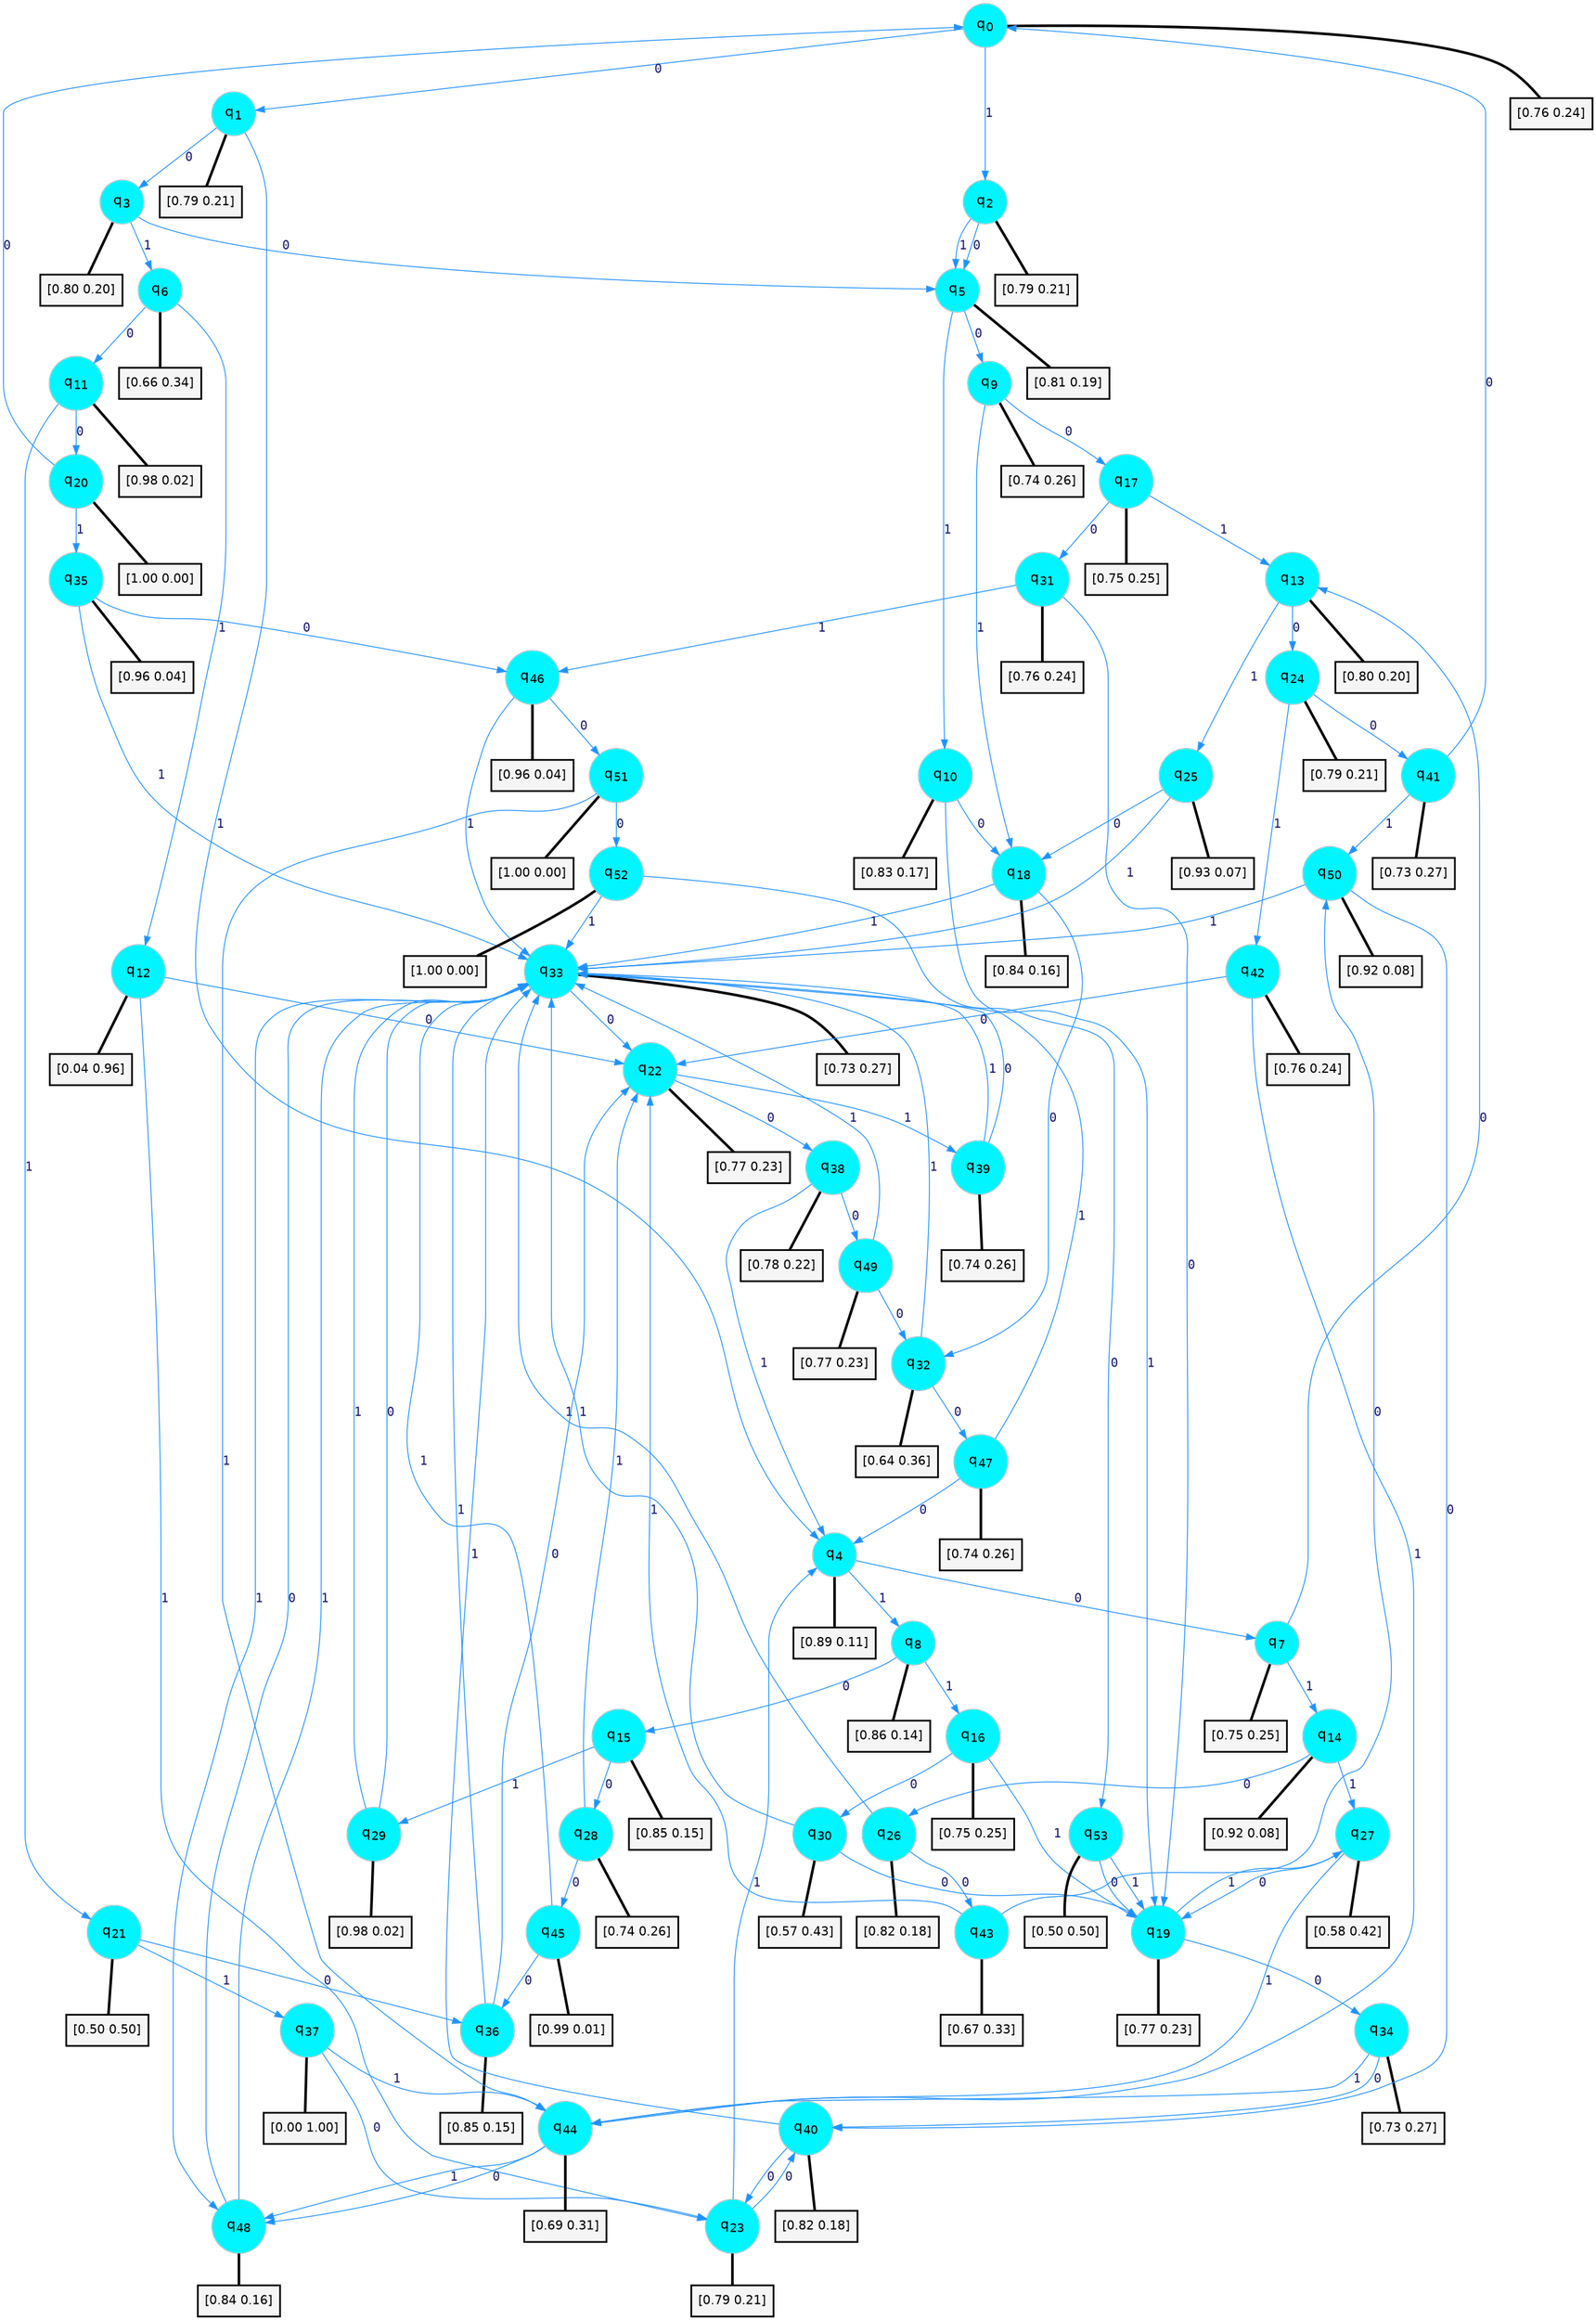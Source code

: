 digraph G {
graph [
bgcolor=transparent, dpi=300, rankdir=TD, size="40,25"];
node [
color=gray, fillcolor=turquoise1, fontcolor=black, fontname=Helvetica, fontsize=16, fontweight=bold, shape=circle, style=filled];
edge [
arrowsize=1, color=dodgerblue1, fontcolor=midnightblue, fontname=courier, fontweight=bold, penwidth=1, style=solid, weight=20];
0[label=<q<SUB>0</SUB>>];
1[label=<q<SUB>1</SUB>>];
2[label=<q<SUB>2</SUB>>];
3[label=<q<SUB>3</SUB>>];
4[label=<q<SUB>4</SUB>>];
5[label=<q<SUB>5</SUB>>];
6[label=<q<SUB>6</SUB>>];
7[label=<q<SUB>7</SUB>>];
8[label=<q<SUB>8</SUB>>];
9[label=<q<SUB>9</SUB>>];
10[label=<q<SUB>10</SUB>>];
11[label=<q<SUB>11</SUB>>];
12[label=<q<SUB>12</SUB>>];
13[label=<q<SUB>13</SUB>>];
14[label=<q<SUB>14</SUB>>];
15[label=<q<SUB>15</SUB>>];
16[label=<q<SUB>16</SUB>>];
17[label=<q<SUB>17</SUB>>];
18[label=<q<SUB>18</SUB>>];
19[label=<q<SUB>19</SUB>>];
20[label=<q<SUB>20</SUB>>];
21[label=<q<SUB>21</SUB>>];
22[label=<q<SUB>22</SUB>>];
23[label=<q<SUB>23</SUB>>];
24[label=<q<SUB>24</SUB>>];
25[label=<q<SUB>25</SUB>>];
26[label=<q<SUB>26</SUB>>];
27[label=<q<SUB>27</SUB>>];
28[label=<q<SUB>28</SUB>>];
29[label=<q<SUB>29</SUB>>];
30[label=<q<SUB>30</SUB>>];
31[label=<q<SUB>31</SUB>>];
32[label=<q<SUB>32</SUB>>];
33[label=<q<SUB>33</SUB>>];
34[label=<q<SUB>34</SUB>>];
35[label=<q<SUB>35</SUB>>];
36[label=<q<SUB>36</SUB>>];
37[label=<q<SUB>37</SUB>>];
38[label=<q<SUB>38</SUB>>];
39[label=<q<SUB>39</SUB>>];
40[label=<q<SUB>40</SUB>>];
41[label=<q<SUB>41</SUB>>];
42[label=<q<SUB>42</SUB>>];
43[label=<q<SUB>43</SUB>>];
44[label=<q<SUB>44</SUB>>];
45[label=<q<SUB>45</SUB>>];
46[label=<q<SUB>46</SUB>>];
47[label=<q<SUB>47</SUB>>];
48[label=<q<SUB>48</SUB>>];
49[label=<q<SUB>49</SUB>>];
50[label=<q<SUB>50</SUB>>];
51[label=<q<SUB>51</SUB>>];
52[label=<q<SUB>52</SUB>>];
53[label=<q<SUB>53</SUB>>];
54[label="[0.76 0.24]", shape=box,fontcolor=black, fontname=Helvetica, fontsize=14, penwidth=2, fillcolor=whitesmoke,color=black];
55[label="[0.79 0.21]", shape=box,fontcolor=black, fontname=Helvetica, fontsize=14, penwidth=2, fillcolor=whitesmoke,color=black];
56[label="[0.79 0.21]", shape=box,fontcolor=black, fontname=Helvetica, fontsize=14, penwidth=2, fillcolor=whitesmoke,color=black];
57[label="[0.80 0.20]", shape=box,fontcolor=black, fontname=Helvetica, fontsize=14, penwidth=2, fillcolor=whitesmoke,color=black];
58[label="[0.89 0.11]", shape=box,fontcolor=black, fontname=Helvetica, fontsize=14, penwidth=2, fillcolor=whitesmoke,color=black];
59[label="[0.81 0.19]", shape=box,fontcolor=black, fontname=Helvetica, fontsize=14, penwidth=2, fillcolor=whitesmoke,color=black];
60[label="[0.66 0.34]", shape=box,fontcolor=black, fontname=Helvetica, fontsize=14, penwidth=2, fillcolor=whitesmoke,color=black];
61[label="[0.75 0.25]", shape=box,fontcolor=black, fontname=Helvetica, fontsize=14, penwidth=2, fillcolor=whitesmoke,color=black];
62[label="[0.86 0.14]", shape=box,fontcolor=black, fontname=Helvetica, fontsize=14, penwidth=2, fillcolor=whitesmoke,color=black];
63[label="[0.74 0.26]", shape=box,fontcolor=black, fontname=Helvetica, fontsize=14, penwidth=2, fillcolor=whitesmoke,color=black];
64[label="[0.83 0.17]", shape=box,fontcolor=black, fontname=Helvetica, fontsize=14, penwidth=2, fillcolor=whitesmoke,color=black];
65[label="[0.98 0.02]", shape=box,fontcolor=black, fontname=Helvetica, fontsize=14, penwidth=2, fillcolor=whitesmoke,color=black];
66[label="[0.04 0.96]", shape=box,fontcolor=black, fontname=Helvetica, fontsize=14, penwidth=2, fillcolor=whitesmoke,color=black];
67[label="[0.80 0.20]", shape=box,fontcolor=black, fontname=Helvetica, fontsize=14, penwidth=2, fillcolor=whitesmoke,color=black];
68[label="[0.92 0.08]", shape=box,fontcolor=black, fontname=Helvetica, fontsize=14, penwidth=2, fillcolor=whitesmoke,color=black];
69[label="[0.85 0.15]", shape=box,fontcolor=black, fontname=Helvetica, fontsize=14, penwidth=2, fillcolor=whitesmoke,color=black];
70[label="[0.75 0.25]", shape=box,fontcolor=black, fontname=Helvetica, fontsize=14, penwidth=2, fillcolor=whitesmoke,color=black];
71[label="[0.75 0.25]", shape=box,fontcolor=black, fontname=Helvetica, fontsize=14, penwidth=2, fillcolor=whitesmoke,color=black];
72[label="[0.84 0.16]", shape=box,fontcolor=black, fontname=Helvetica, fontsize=14, penwidth=2, fillcolor=whitesmoke,color=black];
73[label="[0.77 0.23]", shape=box,fontcolor=black, fontname=Helvetica, fontsize=14, penwidth=2, fillcolor=whitesmoke,color=black];
74[label="[1.00 0.00]", shape=box,fontcolor=black, fontname=Helvetica, fontsize=14, penwidth=2, fillcolor=whitesmoke,color=black];
75[label="[0.50 0.50]", shape=box,fontcolor=black, fontname=Helvetica, fontsize=14, penwidth=2, fillcolor=whitesmoke,color=black];
76[label="[0.77 0.23]", shape=box,fontcolor=black, fontname=Helvetica, fontsize=14, penwidth=2, fillcolor=whitesmoke,color=black];
77[label="[0.79 0.21]", shape=box,fontcolor=black, fontname=Helvetica, fontsize=14, penwidth=2, fillcolor=whitesmoke,color=black];
78[label="[0.79 0.21]", shape=box,fontcolor=black, fontname=Helvetica, fontsize=14, penwidth=2, fillcolor=whitesmoke,color=black];
79[label="[0.93 0.07]", shape=box,fontcolor=black, fontname=Helvetica, fontsize=14, penwidth=2, fillcolor=whitesmoke,color=black];
80[label="[0.82 0.18]", shape=box,fontcolor=black, fontname=Helvetica, fontsize=14, penwidth=2, fillcolor=whitesmoke,color=black];
81[label="[0.58 0.42]", shape=box,fontcolor=black, fontname=Helvetica, fontsize=14, penwidth=2, fillcolor=whitesmoke,color=black];
82[label="[0.74 0.26]", shape=box,fontcolor=black, fontname=Helvetica, fontsize=14, penwidth=2, fillcolor=whitesmoke,color=black];
83[label="[0.98 0.02]", shape=box,fontcolor=black, fontname=Helvetica, fontsize=14, penwidth=2, fillcolor=whitesmoke,color=black];
84[label="[0.57 0.43]", shape=box,fontcolor=black, fontname=Helvetica, fontsize=14, penwidth=2, fillcolor=whitesmoke,color=black];
85[label="[0.76 0.24]", shape=box,fontcolor=black, fontname=Helvetica, fontsize=14, penwidth=2, fillcolor=whitesmoke,color=black];
86[label="[0.64 0.36]", shape=box,fontcolor=black, fontname=Helvetica, fontsize=14, penwidth=2, fillcolor=whitesmoke,color=black];
87[label="[0.73 0.27]", shape=box,fontcolor=black, fontname=Helvetica, fontsize=14, penwidth=2, fillcolor=whitesmoke,color=black];
88[label="[0.73 0.27]", shape=box,fontcolor=black, fontname=Helvetica, fontsize=14, penwidth=2, fillcolor=whitesmoke,color=black];
89[label="[0.96 0.04]", shape=box,fontcolor=black, fontname=Helvetica, fontsize=14, penwidth=2, fillcolor=whitesmoke,color=black];
90[label="[0.85 0.15]", shape=box,fontcolor=black, fontname=Helvetica, fontsize=14, penwidth=2, fillcolor=whitesmoke,color=black];
91[label="[0.00 1.00]", shape=box,fontcolor=black, fontname=Helvetica, fontsize=14, penwidth=2, fillcolor=whitesmoke,color=black];
92[label="[0.78 0.22]", shape=box,fontcolor=black, fontname=Helvetica, fontsize=14, penwidth=2, fillcolor=whitesmoke,color=black];
93[label="[0.74 0.26]", shape=box,fontcolor=black, fontname=Helvetica, fontsize=14, penwidth=2, fillcolor=whitesmoke,color=black];
94[label="[0.82 0.18]", shape=box,fontcolor=black, fontname=Helvetica, fontsize=14, penwidth=2, fillcolor=whitesmoke,color=black];
95[label="[0.73 0.27]", shape=box,fontcolor=black, fontname=Helvetica, fontsize=14, penwidth=2, fillcolor=whitesmoke,color=black];
96[label="[0.76 0.24]", shape=box,fontcolor=black, fontname=Helvetica, fontsize=14, penwidth=2, fillcolor=whitesmoke,color=black];
97[label="[0.67 0.33]", shape=box,fontcolor=black, fontname=Helvetica, fontsize=14, penwidth=2, fillcolor=whitesmoke,color=black];
98[label="[0.69 0.31]", shape=box,fontcolor=black, fontname=Helvetica, fontsize=14, penwidth=2, fillcolor=whitesmoke,color=black];
99[label="[0.99 0.01]", shape=box,fontcolor=black, fontname=Helvetica, fontsize=14, penwidth=2, fillcolor=whitesmoke,color=black];
100[label="[0.96 0.04]", shape=box,fontcolor=black, fontname=Helvetica, fontsize=14, penwidth=2, fillcolor=whitesmoke,color=black];
101[label="[0.74 0.26]", shape=box,fontcolor=black, fontname=Helvetica, fontsize=14, penwidth=2, fillcolor=whitesmoke,color=black];
102[label="[0.84 0.16]", shape=box,fontcolor=black, fontname=Helvetica, fontsize=14, penwidth=2, fillcolor=whitesmoke,color=black];
103[label="[0.77 0.23]", shape=box,fontcolor=black, fontname=Helvetica, fontsize=14, penwidth=2, fillcolor=whitesmoke,color=black];
104[label="[0.92 0.08]", shape=box,fontcolor=black, fontname=Helvetica, fontsize=14, penwidth=2, fillcolor=whitesmoke,color=black];
105[label="[1.00 0.00]", shape=box,fontcolor=black, fontname=Helvetica, fontsize=14, penwidth=2, fillcolor=whitesmoke,color=black];
106[label="[1.00 0.00]", shape=box,fontcolor=black, fontname=Helvetica, fontsize=14, penwidth=2, fillcolor=whitesmoke,color=black];
107[label="[0.50 0.50]", shape=box,fontcolor=black, fontname=Helvetica, fontsize=14, penwidth=2, fillcolor=whitesmoke,color=black];
0->1 [label=0];
0->2 [label=1];
0->54 [arrowhead=none, penwidth=3,color=black];
1->3 [label=0];
1->4 [label=1];
1->55 [arrowhead=none, penwidth=3,color=black];
2->5 [label=0];
2->5 [label=1];
2->56 [arrowhead=none, penwidth=3,color=black];
3->5 [label=0];
3->6 [label=1];
3->57 [arrowhead=none, penwidth=3,color=black];
4->7 [label=0];
4->8 [label=1];
4->58 [arrowhead=none, penwidth=3,color=black];
5->9 [label=0];
5->10 [label=1];
5->59 [arrowhead=none, penwidth=3,color=black];
6->11 [label=0];
6->12 [label=1];
6->60 [arrowhead=none, penwidth=3,color=black];
7->13 [label=0];
7->14 [label=1];
7->61 [arrowhead=none, penwidth=3,color=black];
8->15 [label=0];
8->16 [label=1];
8->62 [arrowhead=none, penwidth=3,color=black];
9->17 [label=0];
9->18 [label=1];
9->63 [arrowhead=none, penwidth=3,color=black];
10->18 [label=0];
10->19 [label=1];
10->64 [arrowhead=none, penwidth=3,color=black];
11->20 [label=0];
11->21 [label=1];
11->65 [arrowhead=none, penwidth=3,color=black];
12->22 [label=0];
12->23 [label=1];
12->66 [arrowhead=none, penwidth=3,color=black];
13->24 [label=0];
13->25 [label=1];
13->67 [arrowhead=none, penwidth=3,color=black];
14->26 [label=0];
14->27 [label=1];
14->68 [arrowhead=none, penwidth=3,color=black];
15->28 [label=0];
15->29 [label=1];
15->69 [arrowhead=none, penwidth=3,color=black];
16->30 [label=0];
16->19 [label=1];
16->70 [arrowhead=none, penwidth=3,color=black];
17->31 [label=0];
17->13 [label=1];
17->71 [arrowhead=none, penwidth=3,color=black];
18->32 [label=0];
18->33 [label=1];
18->72 [arrowhead=none, penwidth=3,color=black];
19->34 [label=0];
19->27 [label=1];
19->73 [arrowhead=none, penwidth=3,color=black];
20->0 [label=0];
20->35 [label=1];
20->74 [arrowhead=none, penwidth=3,color=black];
21->36 [label=0];
21->37 [label=1];
21->75 [arrowhead=none, penwidth=3,color=black];
22->38 [label=0];
22->39 [label=1];
22->76 [arrowhead=none, penwidth=3,color=black];
23->40 [label=0];
23->4 [label=1];
23->77 [arrowhead=none, penwidth=3,color=black];
24->41 [label=0];
24->42 [label=1];
24->78 [arrowhead=none, penwidth=3,color=black];
25->18 [label=0];
25->33 [label=1];
25->79 [arrowhead=none, penwidth=3,color=black];
26->43 [label=0];
26->33 [label=1];
26->80 [arrowhead=none, penwidth=3,color=black];
27->19 [label=0];
27->44 [label=1];
27->81 [arrowhead=none, penwidth=3,color=black];
28->45 [label=0];
28->22 [label=1];
28->82 [arrowhead=none, penwidth=3,color=black];
29->33 [label=0];
29->33 [label=1];
29->83 [arrowhead=none, penwidth=3,color=black];
30->19 [label=0];
30->33 [label=1];
30->84 [arrowhead=none, penwidth=3,color=black];
31->19 [label=0];
31->46 [label=1];
31->85 [arrowhead=none, penwidth=3,color=black];
32->47 [label=0];
32->33 [label=1];
32->86 [arrowhead=none, penwidth=3,color=black];
33->22 [label=0];
33->48 [label=1];
33->87 [arrowhead=none, penwidth=3,color=black];
34->40 [label=0];
34->44 [label=1];
34->88 [arrowhead=none, penwidth=3,color=black];
35->46 [label=0];
35->33 [label=1];
35->89 [arrowhead=none, penwidth=3,color=black];
36->22 [label=0];
36->33 [label=1];
36->90 [arrowhead=none, penwidth=3,color=black];
37->23 [label=0];
37->44 [label=1];
37->91 [arrowhead=none, penwidth=3,color=black];
38->49 [label=0];
38->4 [label=1];
38->92 [arrowhead=none, penwidth=3,color=black];
39->33 [label=0];
39->33 [label=1];
39->93 [arrowhead=none, penwidth=3,color=black];
40->23 [label=0];
40->33 [label=1];
40->94 [arrowhead=none, penwidth=3,color=black];
41->0 [label=0];
41->50 [label=1];
41->95 [arrowhead=none, penwidth=3,color=black];
42->22 [label=0];
42->44 [label=1];
42->96 [arrowhead=none, penwidth=3,color=black];
43->50 [label=0];
43->22 [label=1];
43->97 [arrowhead=none, penwidth=3,color=black];
44->48 [label=0];
44->48 [label=1];
44->98 [arrowhead=none, penwidth=3,color=black];
45->36 [label=0];
45->33 [label=1];
45->99 [arrowhead=none, penwidth=3,color=black];
46->51 [label=0];
46->33 [label=1];
46->100 [arrowhead=none, penwidth=3,color=black];
47->4 [label=0];
47->33 [label=1];
47->101 [arrowhead=none, penwidth=3,color=black];
48->33 [label=0];
48->33 [label=1];
48->102 [arrowhead=none, penwidth=3,color=black];
49->32 [label=0];
49->33 [label=1];
49->103 [arrowhead=none, penwidth=3,color=black];
50->40 [label=0];
50->33 [label=1];
50->104 [arrowhead=none, penwidth=3,color=black];
51->52 [label=0];
51->44 [label=1];
51->105 [arrowhead=none, penwidth=3,color=black];
52->53 [label=0];
52->33 [label=1];
52->106 [arrowhead=none, penwidth=3,color=black];
53->19 [label=0];
53->19 [label=1];
53->107 [arrowhead=none, penwidth=3,color=black];
}
